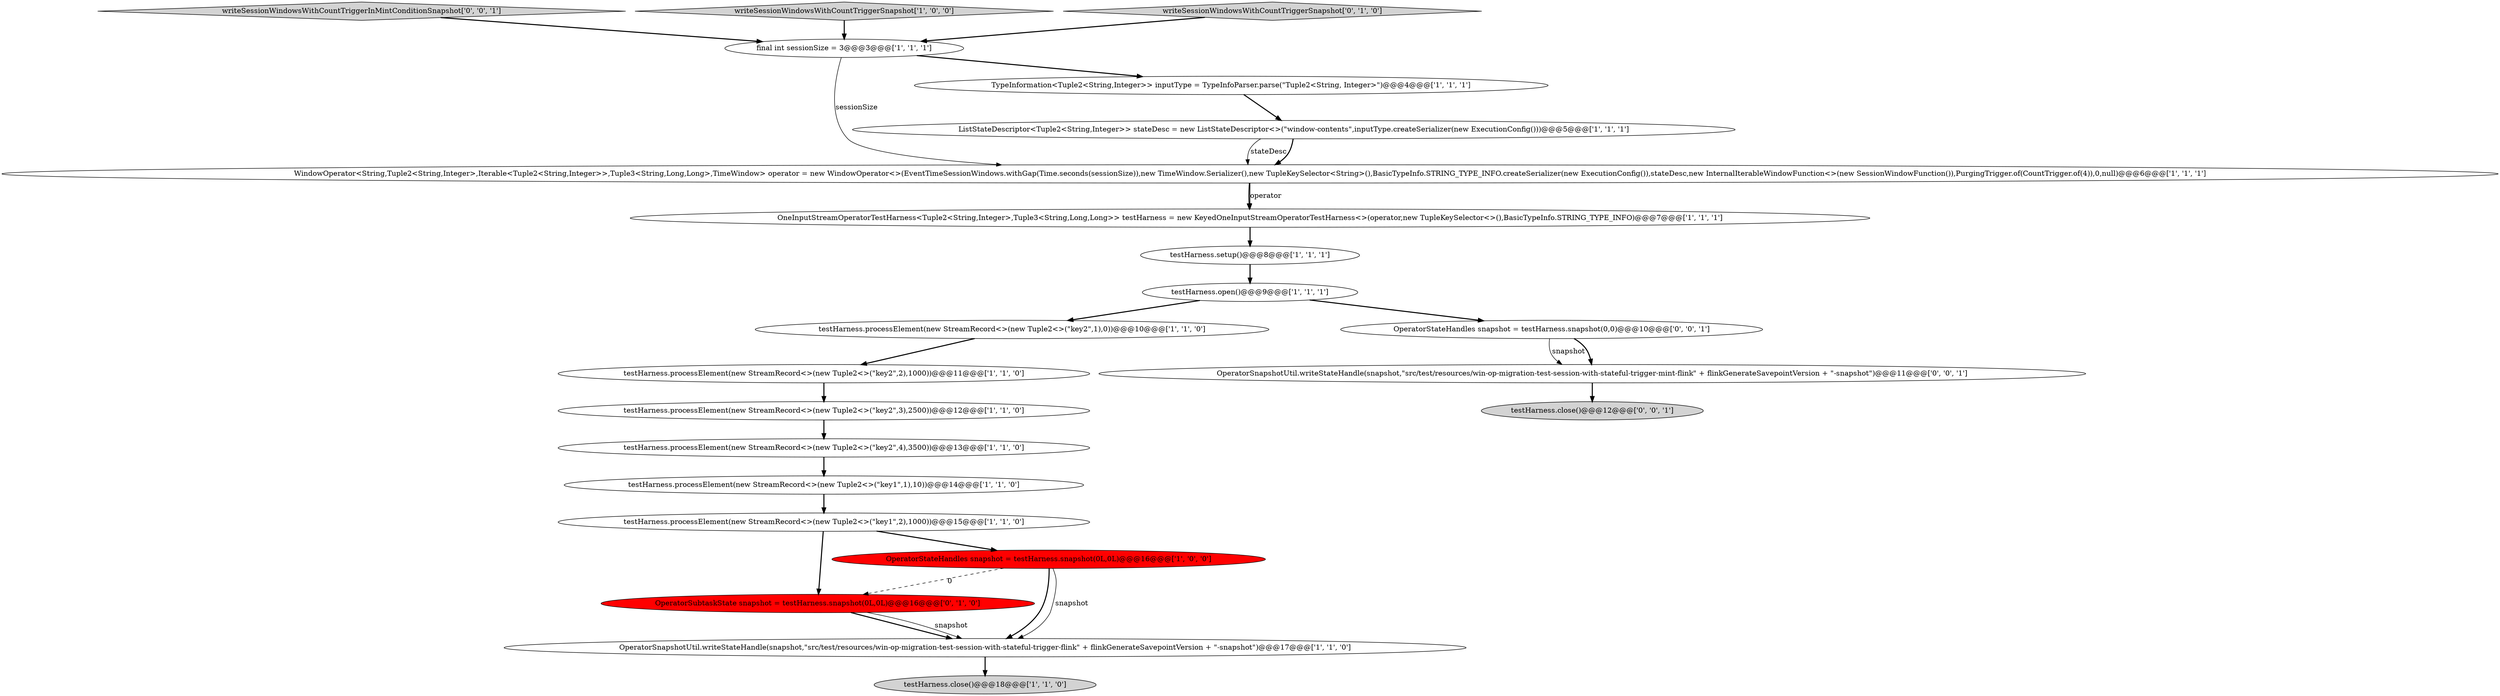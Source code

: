 digraph {
15 [style = filled, label = "OneInputStreamOperatorTestHarness<Tuple2<String,Integer>,Tuple3<String,Long,Long>> testHarness = new KeyedOneInputStreamOperatorTestHarness<>(operator,new TupleKeySelector<>(),BasicTypeInfo.STRING_TYPE_INFO)@@@7@@@['1', '1', '1']", fillcolor = white, shape = ellipse image = "AAA0AAABBB1BBB"];
5 [style = filled, label = "testHarness.processElement(new StreamRecord<>(new Tuple2<>(\"key2\",4),3500))@@@13@@@['1', '1', '0']", fillcolor = white, shape = ellipse image = "AAA0AAABBB1BBB"];
14 [style = filled, label = "testHarness.open()@@@9@@@['1', '1', '1']", fillcolor = white, shape = ellipse image = "AAA0AAABBB1BBB"];
2 [style = filled, label = "ListStateDescriptor<Tuple2<String,Integer>> stateDesc = new ListStateDescriptor<>(\"window-contents\",inputType.createSerializer(new ExecutionConfig()))@@@5@@@['1', '1', '1']", fillcolor = white, shape = ellipse image = "AAA0AAABBB1BBB"];
1 [style = filled, label = "OperatorSnapshotUtil.writeStateHandle(snapshot,\"src/test/resources/win-op-migration-test-session-with-stateful-trigger-flink\" + flinkGenerateSavepointVersion + \"-snapshot\")@@@17@@@['1', '1', '0']", fillcolor = white, shape = ellipse image = "AAA0AAABBB1BBB"];
21 [style = filled, label = "OperatorSnapshotUtil.writeStateHandle(snapshot,\"src/test/resources/win-op-migration-test-session-with-stateful-trigger-mint-flink\" + flinkGenerateSavepointVersion + \"-snapshot\")@@@11@@@['0', '0', '1']", fillcolor = white, shape = ellipse image = "AAA0AAABBB3BBB"];
19 [style = filled, label = "writeSessionWindowsWithCountTriggerInMintConditionSnapshot['0', '0', '1']", fillcolor = lightgray, shape = diamond image = "AAA0AAABBB3BBB"];
4 [style = filled, label = "writeSessionWindowsWithCountTriggerSnapshot['1', '0', '0']", fillcolor = lightgray, shape = diamond image = "AAA0AAABBB1BBB"];
18 [style = filled, label = "writeSessionWindowsWithCountTriggerSnapshot['0', '1', '0']", fillcolor = lightgray, shape = diamond image = "AAA0AAABBB2BBB"];
6 [style = filled, label = "final int sessionSize = 3@@@3@@@['1', '1', '1']", fillcolor = white, shape = ellipse image = "AAA0AAABBB1BBB"];
7 [style = filled, label = "testHarness.setup()@@@8@@@['1', '1', '1']", fillcolor = white, shape = ellipse image = "AAA0AAABBB1BBB"];
12 [style = filled, label = "WindowOperator<String,Tuple2<String,Integer>,Iterable<Tuple2<String,Integer>>,Tuple3<String,Long,Long>,TimeWindow> operator = new WindowOperator<>(EventTimeSessionWindows.withGap(Time.seconds(sessionSize)),new TimeWindow.Serializer(),new TupleKeySelector<String>(),BasicTypeInfo.STRING_TYPE_INFO.createSerializer(new ExecutionConfig()),stateDesc,new InternalIterableWindowFunction<>(new SessionWindowFunction()),PurgingTrigger.of(CountTrigger.of(4)),0,null)@@@6@@@['1', '1', '1']", fillcolor = white, shape = ellipse image = "AAA0AAABBB1BBB"];
17 [style = filled, label = "OperatorSubtaskState snapshot = testHarness.snapshot(0L,0L)@@@16@@@['0', '1', '0']", fillcolor = red, shape = ellipse image = "AAA1AAABBB2BBB"];
9 [style = filled, label = "testHarness.processElement(new StreamRecord<>(new Tuple2<>(\"key2\",1),0))@@@10@@@['1', '1', '0']", fillcolor = white, shape = ellipse image = "AAA0AAABBB1BBB"];
22 [style = filled, label = "OperatorStateHandles snapshot = testHarness.snapshot(0,0)@@@10@@@['0', '0', '1']", fillcolor = white, shape = ellipse image = "AAA0AAABBB3BBB"];
3 [style = filled, label = "testHarness.close()@@@18@@@['1', '1', '0']", fillcolor = lightgray, shape = ellipse image = "AAA0AAABBB1BBB"];
13 [style = filled, label = "testHarness.processElement(new StreamRecord<>(new Tuple2<>(\"key1\",1),10))@@@14@@@['1', '1', '0']", fillcolor = white, shape = ellipse image = "AAA0AAABBB1BBB"];
0 [style = filled, label = "testHarness.processElement(new StreamRecord<>(new Tuple2<>(\"key2\",3),2500))@@@12@@@['1', '1', '0']", fillcolor = white, shape = ellipse image = "AAA0AAABBB1BBB"];
16 [style = filled, label = "OperatorStateHandles snapshot = testHarness.snapshot(0L,0L)@@@16@@@['1', '0', '0']", fillcolor = red, shape = ellipse image = "AAA1AAABBB1BBB"];
8 [style = filled, label = "TypeInformation<Tuple2<String,Integer>> inputType = TypeInfoParser.parse(\"Tuple2<String, Integer>\")@@@4@@@['1', '1', '1']", fillcolor = white, shape = ellipse image = "AAA0AAABBB1BBB"];
20 [style = filled, label = "testHarness.close()@@@12@@@['0', '0', '1']", fillcolor = lightgray, shape = ellipse image = "AAA0AAABBB3BBB"];
10 [style = filled, label = "testHarness.processElement(new StreamRecord<>(new Tuple2<>(\"key2\",2),1000))@@@11@@@['1', '1', '0']", fillcolor = white, shape = ellipse image = "AAA0AAABBB1BBB"];
11 [style = filled, label = "testHarness.processElement(new StreamRecord<>(new Tuple2<>(\"key1\",2),1000))@@@15@@@['1', '1', '0']", fillcolor = white, shape = ellipse image = "AAA0AAABBB1BBB"];
11->16 [style = bold, label=""];
2->12 [style = solid, label="stateDesc"];
15->7 [style = bold, label=""];
17->1 [style = bold, label=""];
4->6 [style = bold, label=""];
22->21 [style = solid, label="snapshot"];
17->1 [style = solid, label="snapshot"];
12->15 [style = bold, label=""];
14->22 [style = bold, label=""];
1->3 [style = bold, label=""];
22->21 [style = bold, label=""];
9->10 [style = bold, label=""];
19->6 [style = bold, label=""];
13->11 [style = bold, label=""];
2->12 [style = bold, label=""];
7->14 [style = bold, label=""];
12->15 [style = solid, label="operator"];
21->20 [style = bold, label=""];
8->2 [style = bold, label=""];
16->1 [style = bold, label=""];
18->6 [style = bold, label=""];
5->13 [style = bold, label=""];
10->0 [style = bold, label=""];
6->8 [style = bold, label=""];
11->17 [style = bold, label=""];
14->9 [style = bold, label=""];
16->1 [style = solid, label="snapshot"];
16->17 [style = dashed, label="0"];
0->5 [style = bold, label=""];
6->12 [style = solid, label="sessionSize"];
}
